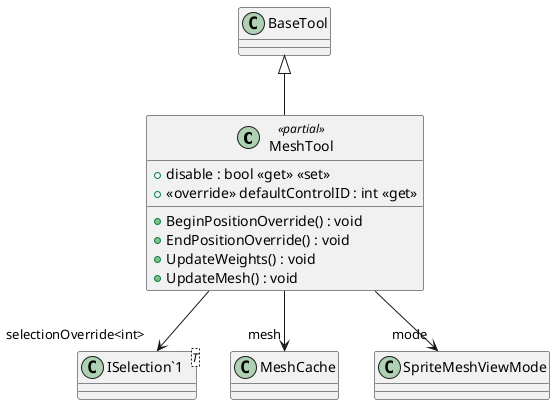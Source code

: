 @startuml
class MeshTool <<partial>> {
    + disable : bool <<get>> <<set>>
    + <<override>> defaultControlID : int <<get>>
    + BeginPositionOverride() : void
    + EndPositionOverride() : void
    + UpdateWeights() : void
    + UpdateMesh() : void
}
class "ISelection`1"<T> {
}
BaseTool <|-- MeshTool
MeshTool --> "mesh" MeshCache
MeshTool --> "mode" SpriteMeshViewMode
MeshTool --> "selectionOverride<int>" "ISelection`1"
@enduml

